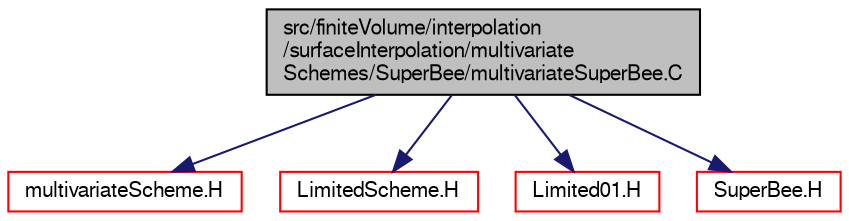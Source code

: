 digraph "src/finiteVolume/interpolation/surfaceInterpolation/multivariateSchemes/SuperBee/multivariateSuperBee.C"
{
  bgcolor="transparent";
  edge [fontname="FreeSans",fontsize="10",labelfontname="FreeSans",labelfontsize="10"];
  node [fontname="FreeSans",fontsize="10",shape=record];
  Node0 [label="src/finiteVolume/interpolation\l/surfaceInterpolation/multivariate\lSchemes/SuperBee/multivariateSuperBee.C",height=0.2,width=0.4,color="black", fillcolor="grey75", style="filled", fontcolor="black"];
  Node0 -> Node1 [color="midnightblue",fontsize="10",style="solid",fontname="FreeSans"];
  Node1 [label="multivariateScheme.H",height=0.2,width=0.4,color="red",URL="$a04067.html"];
  Node0 -> Node305 [color="midnightblue",fontsize="10",style="solid",fontname="FreeSans"];
  Node305 [label="LimitedScheme.H",height=0.2,width=0.4,color="red",URL="$a03938.html"];
  Node0 -> Node310 [color="midnightblue",fontsize="10",style="solid",fontname="FreeSans"];
  Node310 [label="Limited01.H",height=0.2,width=0.4,color="red",URL="$a03917.html"];
  Node0 -> Node312 [color="midnightblue",fontsize="10",style="solid",fontname="FreeSans"];
  Node312 [label="SuperBee.H",height=0.2,width=0.4,color="red",URL="$a04016.html"];
}
